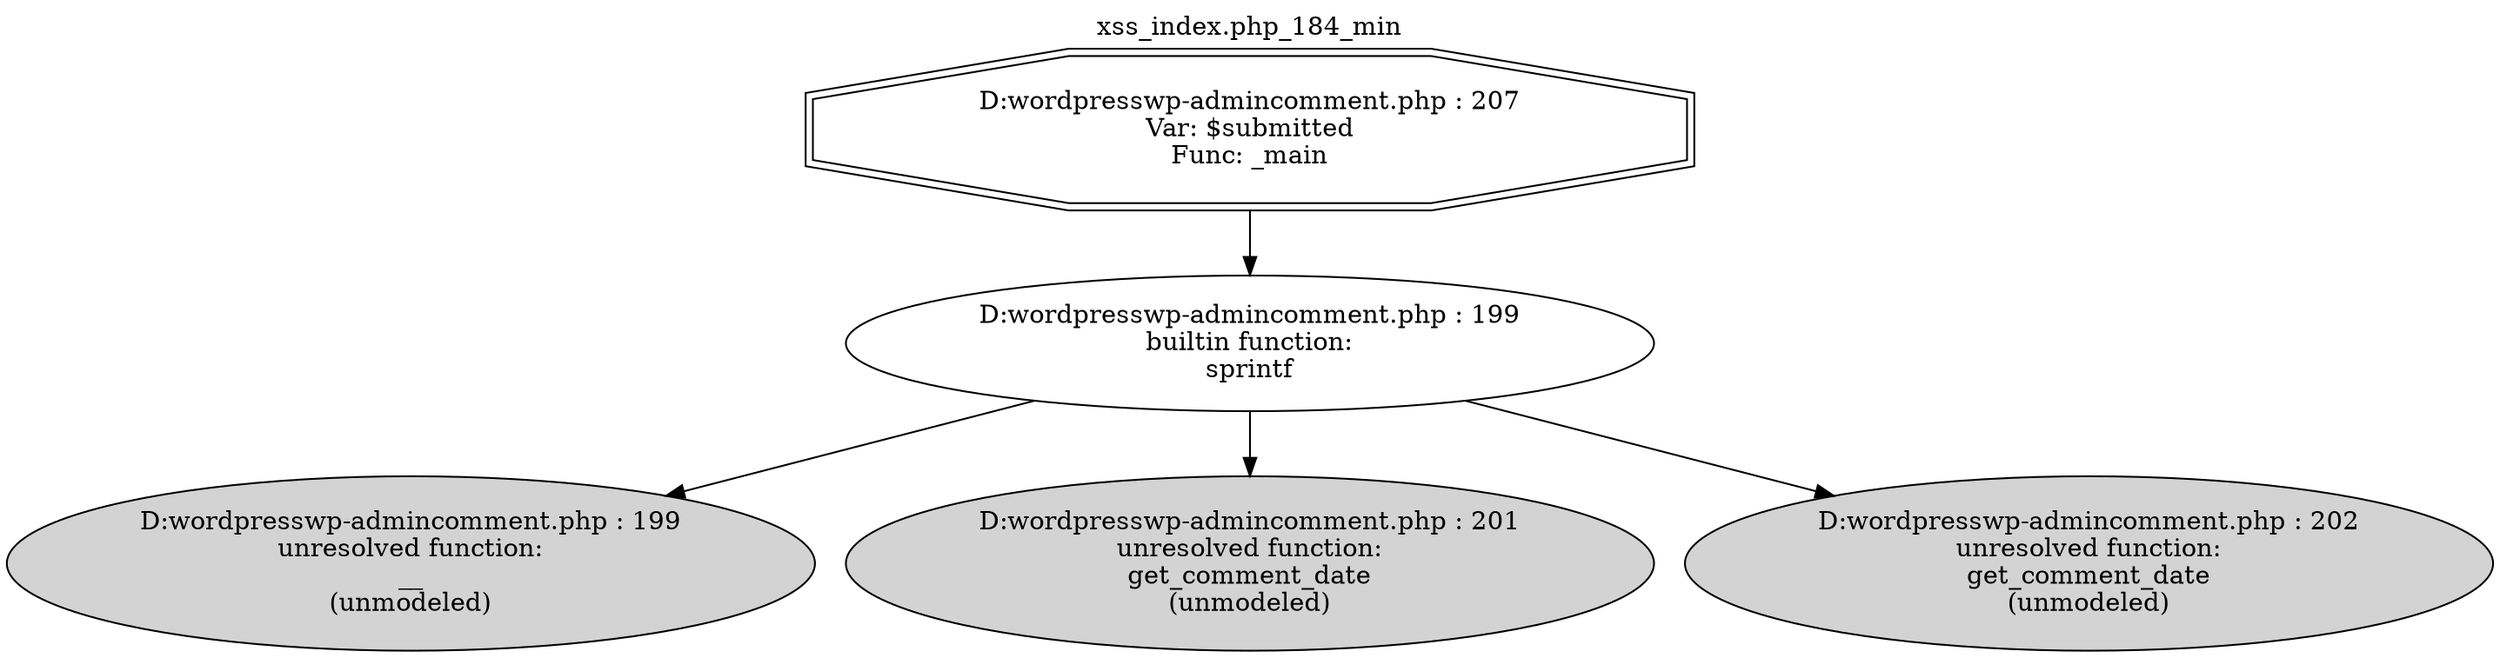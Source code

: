 digraph cfg {
  label="xss_index.php_184_min";
  labelloc=t;
  n1 [shape=doubleoctagon, label="D:\wordpress\wp-admin\comment.php : 207\nVar: $submitted\nFunc: _main\n"];
  n2 [shape=ellipse, label="D:\wordpress\wp-admin\comment.php : 199\nbuiltin function:\nsprintf\n"];
  n3 [shape=ellipse, label="D:\wordpress\wp-admin\comment.php : 199\nunresolved function:\n__\n(unmodeled)\n",style=filled];
  n4 [shape=ellipse, label="D:\wordpress\wp-admin\comment.php : 201\nunresolved function:\nget_comment_date\n(unmodeled)\n",style=filled];
  n5 [shape=ellipse, label="D:\wordpress\wp-admin\comment.php : 202\nunresolved function:\nget_comment_date\n(unmodeled)\n",style=filled];
  n1 -> n2;
  n2 -> n3;
  n2 -> n4;
  n2 -> n5;
}
